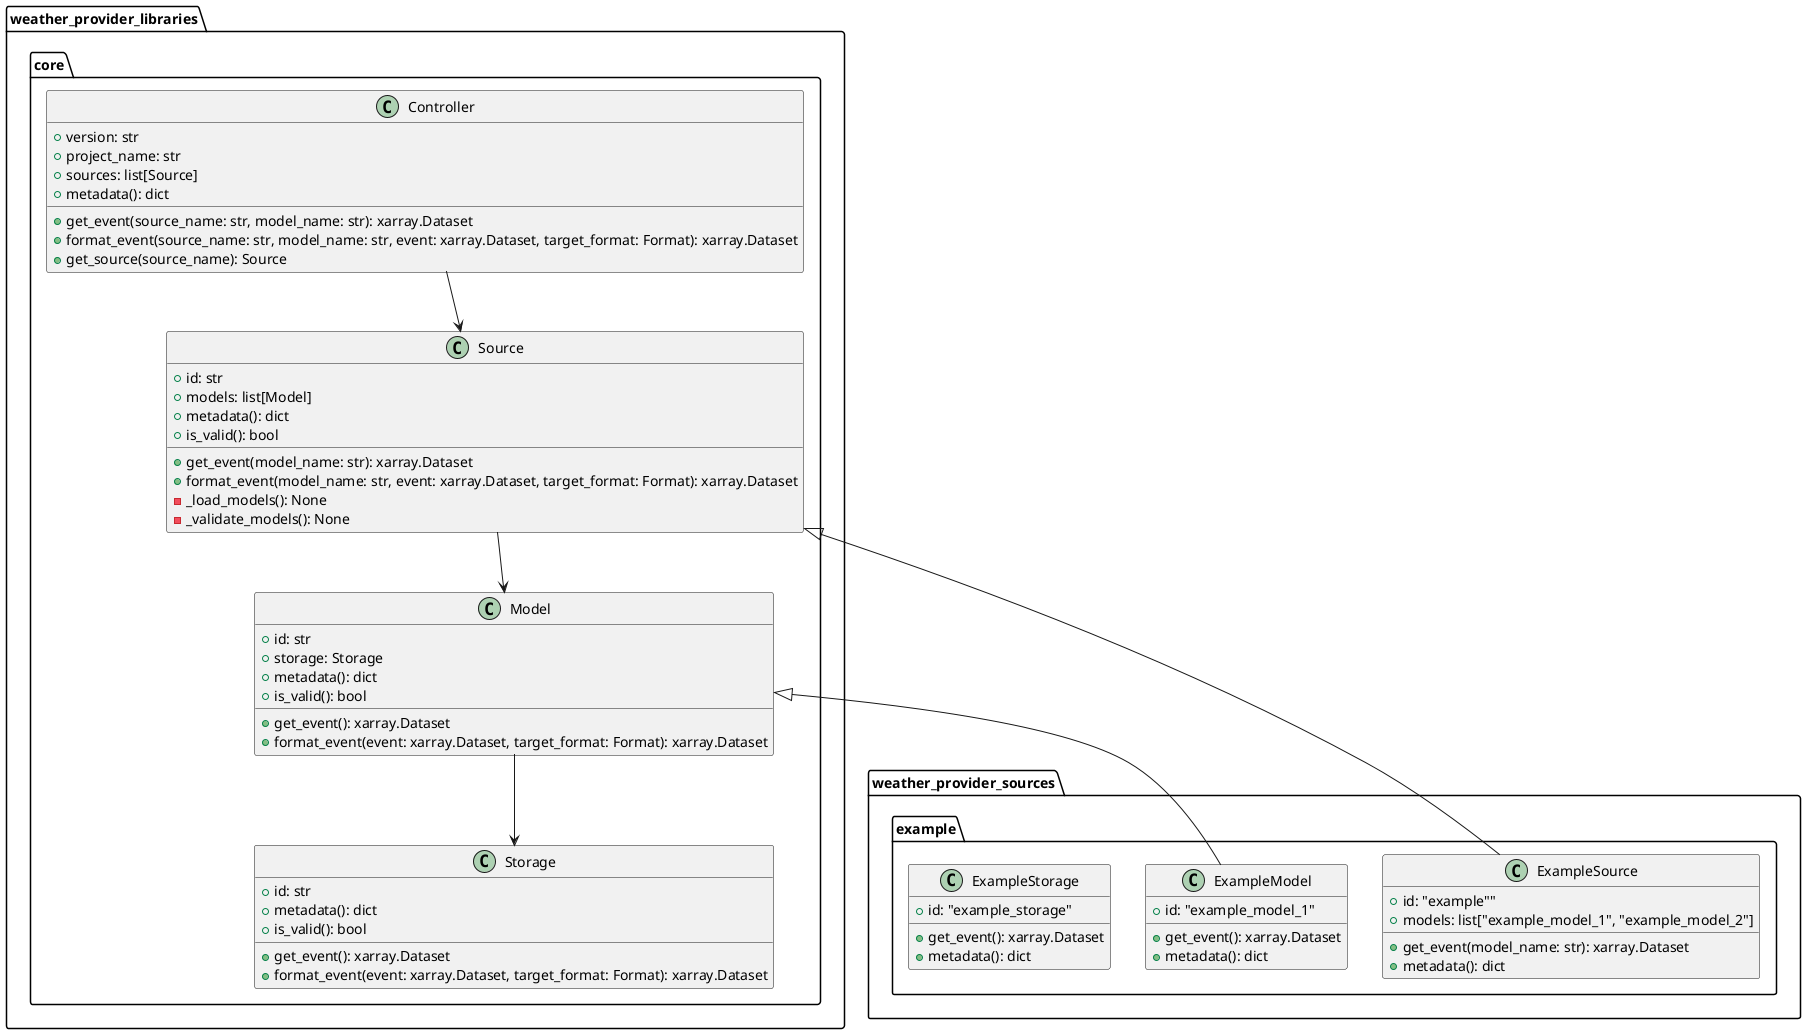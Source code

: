 @startuml
'https://plantuml.com/class-diagram


package "weather_provider_libraries.core" {
    class Controller
    abstract class Source
    abstract class Model


    class Controller{
        +version: str
        +project_name: str
        +sources: list[Source]
        +get_event(source_name: str, model_name: str): xarray.Dataset
        +format_event(source_name: str, model_name: str, event: xarray.Dataset, target_format: Format): xarray.Dataset
        +get_source(source_name): Source
        {field} +metadata(): dict
    }

    class Source{
        +id: str
        +models: list[Model]
        +get_event(model_name: str): xarray.Dataset
        +format_event(model_name: str, event: xarray.Dataset, target_format: Format): xarray.Dataset
        -_load_models(): None
        -_validate_models(): None
        {field} +metadata(): dict
        {field} +is_valid(): bool
    }

    class Model{
        +id: str
        +storage: Storage
        +get_event(): xarray.Dataset
        +format_event(event: xarray.Dataset, target_format: Format): xarray.Dataset
        {field} +metadata(): dict
        {field} +is_valid(): bool
    }

    class Storage{
        +id: str
        +get_event(): xarray.Dataset
        +format_event(event: xarray.Dataset, target_format: Format): xarray.Dataset
        {field} +metadata(): dict
        {field} +is_valid(): bool
    }

    Controller --> Source

    Source --> Model

    Model --> Storage
}


package "weather_provider_sources.example" {
    class ExampleSource{
        +id: "example""
        +models: list["example_model_1", "example_model_2"]
        +get_event(model_name: str): xarray.Dataset
        +metadata(): dict
    }

    class ExampleModel{
        +id: "example_model_1"
        +get_event(): xarray.Dataset
        +metadata(): dict
    }

    class ExampleStorage{
        +id: "example_storage"
        +get_event(): xarray.Dataset
        +metadata(): dict
    }

    Source <|-- ExampleSource
    Model <|-- ExampleModel

}

'abstract class AbstractList
'abstract AbstractCollection
'interface List
'interface Collection
'
'List <|-- AbstractList
'Collection <|-- AbstractCollection
'
'Collection <|- List
'AbstractCollection <|- AbstractList
'AbstractList <|-- ArrayList
'
'class ArrayList {
'Object[] elementData
'size()
'}
'
'enum TimeUnit {
'DAYS
'HOURS
'MINUTES
'}

@enduml
